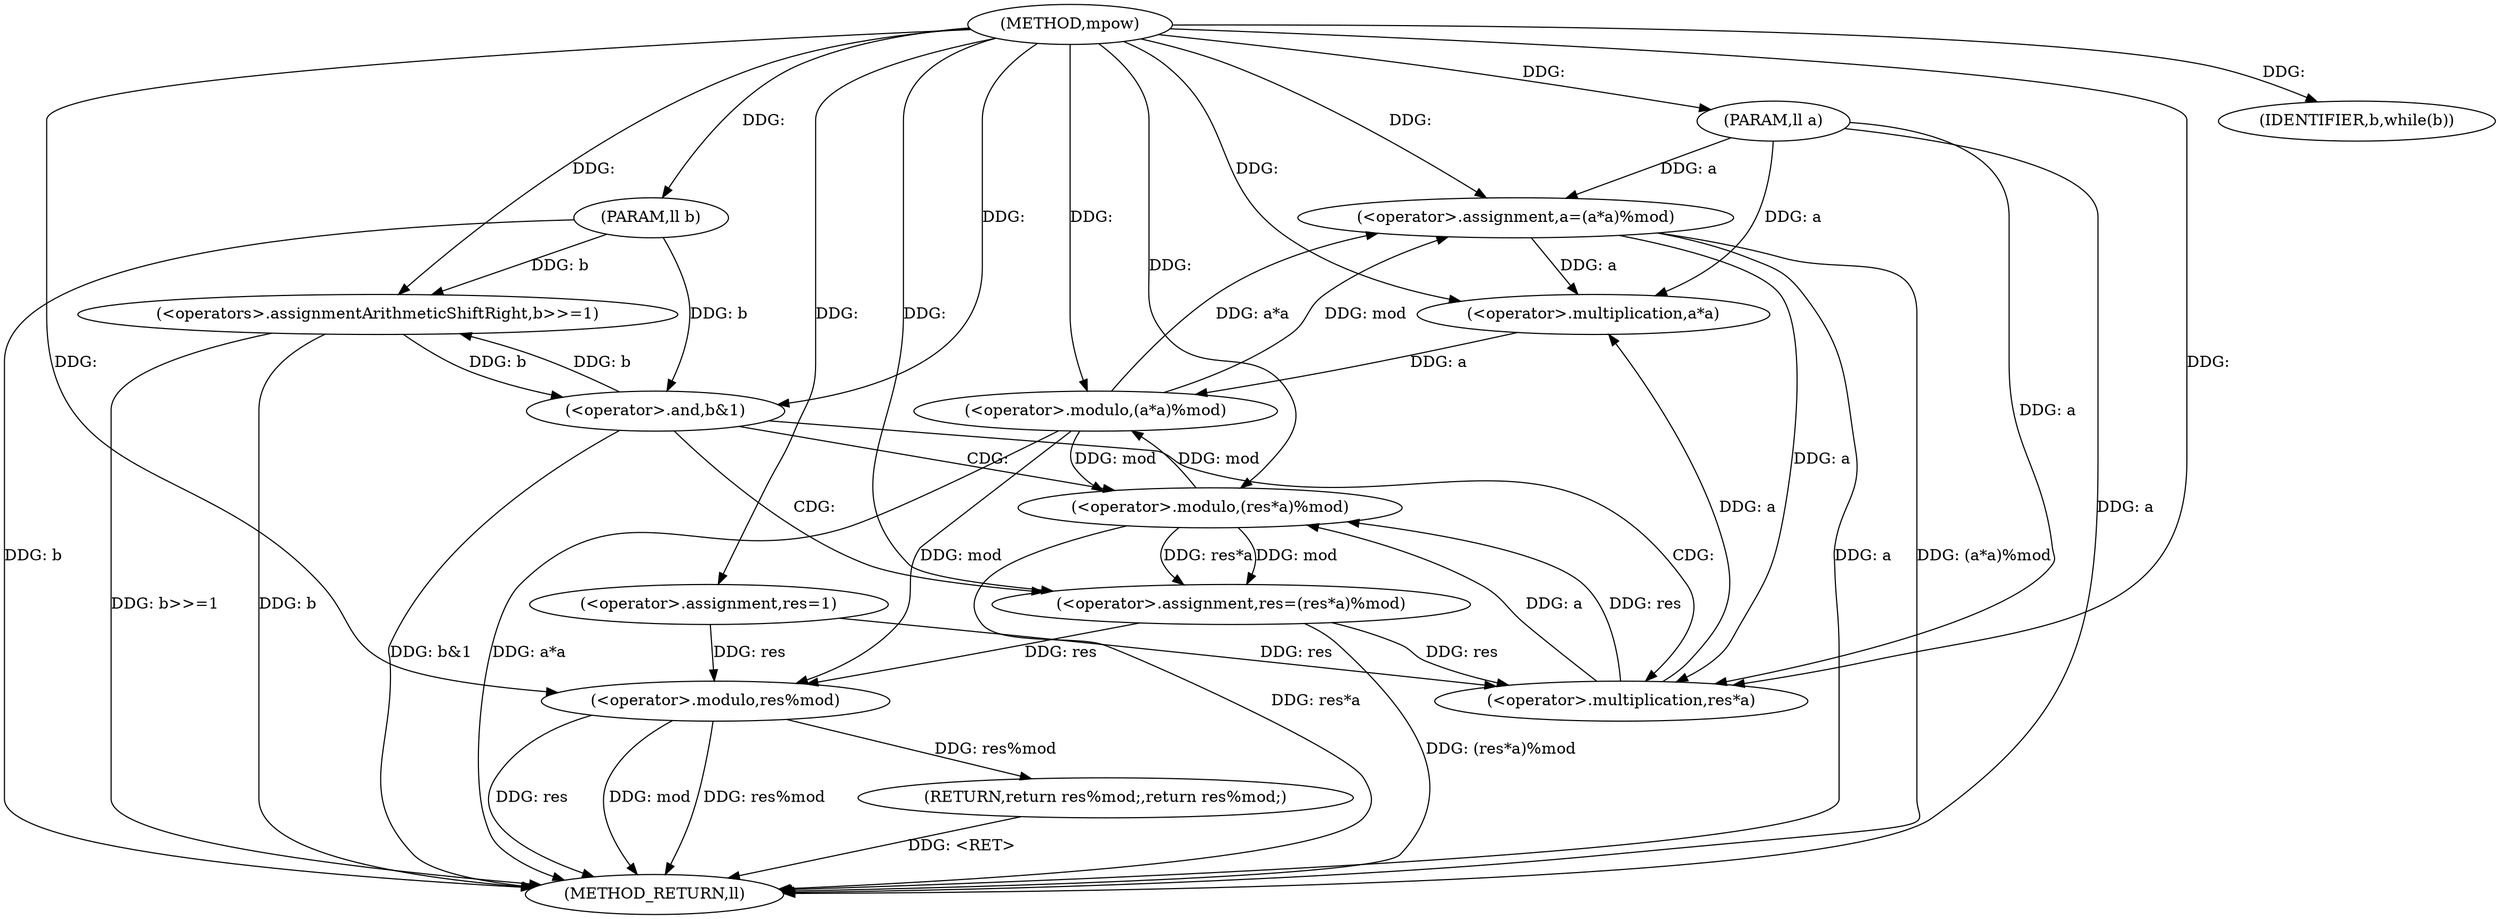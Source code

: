 digraph "mpow" {  
"1000198" [label = "(METHOD,mpow)" ]
"1000234" [label = "(METHOD_RETURN,ll)" ]
"1000199" [label = "(PARAM,ll a)" ]
"1000200" [label = "(PARAM,ll b)" ]
"1000203" [label = "(<operator>.assignment,res=1)" ]
"1000230" [label = "(RETURN,return res%mod;,return res%mod;)" ]
"1000207" [label = "(IDENTIFIER,b,while(b))" ]
"1000231" [label = "(<operator>.modulo,res%mod)" ]
"1000220" [label = "(<operator>.assignment,a=(a*a)%mod)" ]
"1000227" [label = "(<operators>.assignmentArithmeticShiftRight,b>>=1)" ]
"1000210" [label = "(<operator>.and,b&1)" ]
"1000213" [label = "(<operator>.assignment,res=(res*a)%mod)" ]
"1000222" [label = "(<operator>.modulo,(a*a)%mod)" ]
"1000215" [label = "(<operator>.modulo,(res*a)%mod)" ]
"1000223" [label = "(<operator>.multiplication,a*a)" ]
"1000216" [label = "(<operator>.multiplication,res*a)" ]
  "1000230" -> "1000234"  [ label = "DDG: <RET>"] 
  "1000199" -> "1000234"  [ label = "DDG: a"] 
  "1000200" -> "1000234"  [ label = "DDG: b"] 
  "1000231" -> "1000234"  [ label = "DDG: res"] 
  "1000231" -> "1000234"  [ label = "DDG: mod"] 
  "1000231" -> "1000234"  [ label = "DDG: res%mod"] 
  "1000210" -> "1000234"  [ label = "DDG: b&1"] 
  "1000215" -> "1000234"  [ label = "DDG: res*a"] 
  "1000213" -> "1000234"  [ label = "DDG: (res*a)%mod"] 
  "1000220" -> "1000234"  [ label = "DDG: a"] 
  "1000222" -> "1000234"  [ label = "DDG: a*a"] 
  "1000220" -> "1000234"  [ label = "DDG: (a*a)%mod"] 
  "1000227" -> "1000234"  [ label = "DDG: b"] 
  "1000227" -> "1000234"  [ label = "DDG: b>>=1"] 
  "1000198" -> "1000199"  [ label = "DDG: "] 
  "1000198" -> "1000200"  [ label = "DDG: "] 
  "1000198" -> "1000203"  [ label = "DDG: "] 
  "1000231" -> "1000230"  [ label = "DDG: res%mod"] 
  "1000198" -> "1000207"  [ label = "DDG: "] 
  "1000222" -> "1000220"  [ label = "DDG: a*a"] 
  "1000222" -> "1000220"  [ label = "DDG: mod"] 
  "1000203" -> "1000231"  [ label = "DDG: res"] 
  "1000213" -> "1000231"  [ label = "DDG: res"] 
  "1000198" -> "1000231"  [ label = "DDG: "] 
  "1000222" -> "1000231"  [ label = "DDG: mod"] 
  "1000215" -> "1000213"  [ label = "DDG: res*a"] 
  "1000215" -> "1000213"  [ label = "DDG: mod"] 
  "1000199" -> "1000220"  [ label = "DDG: a"] 
  "1000198" -> "1000220"  [ label = "DDG: "] 
  "1000210" -> "1000227"  [ label = "DDG: b"] 
  "1000200" -> "1000227"  [ label = "DDG: b"] 
  "1000198" -> "1000227"  [ label = "DDG: "] 
  "1000227" -> "1000210"  [ label = "DDG: b"] 
  "1000200" -> "1000210"  [ label = "DDG: b"] 
  "1000198" -> "1000210"  [ label = "DDG: "] 
  "1000198" -> "1000213"  [ label = "DDG: "] 
  "1000223" -> "1000222"  [ label = "DDG: a"] 
  "1000215" -> "1000222"  [ label = "DDG: mod"] 
  "1000198" -> "1000222"  [ label = "DDG: "] 
  "1000216" -> "1000215"  [ label = "DDG: a"] 
  "1000216" -> "1000215"  [ label = "DDG: res"] 
  "1000222" -> "1000215"  [ label = "DDG: mod"] 
  "1000198" -> "1000215"  [ label = "DDG: "] 
  "1000216" -> "1000223"  [ label = "DDG: a"] 
  "1000220" -> "1000223"  [ label = "DDG: a"] 
  "1000199" -> "1000223"  [ label = "DDG: a"] 
  "1000198" -> "1000223"  [ label = "DDG: "] 
  "1000203" -> "1000216"  [ label = "DDG: res"] 
  "1000213" -> "1000216"  [ label = "DDG: res"] 
  "1000198" -> "1000216"  [ label = "DDG: "] 
  "1000220" -> "1000216"  [ label = "DDG: a"] 
  "1000199" -> "1000216"  [ label = "DDG: a"] 
  "1000210" -> "1000215"  [ label = "CDG: "] 
  "1000210" -> "1000213"  [ label = "CDG: "] 
  "1000210" -> "1000216"  [ label = "CDG: "] 
}
